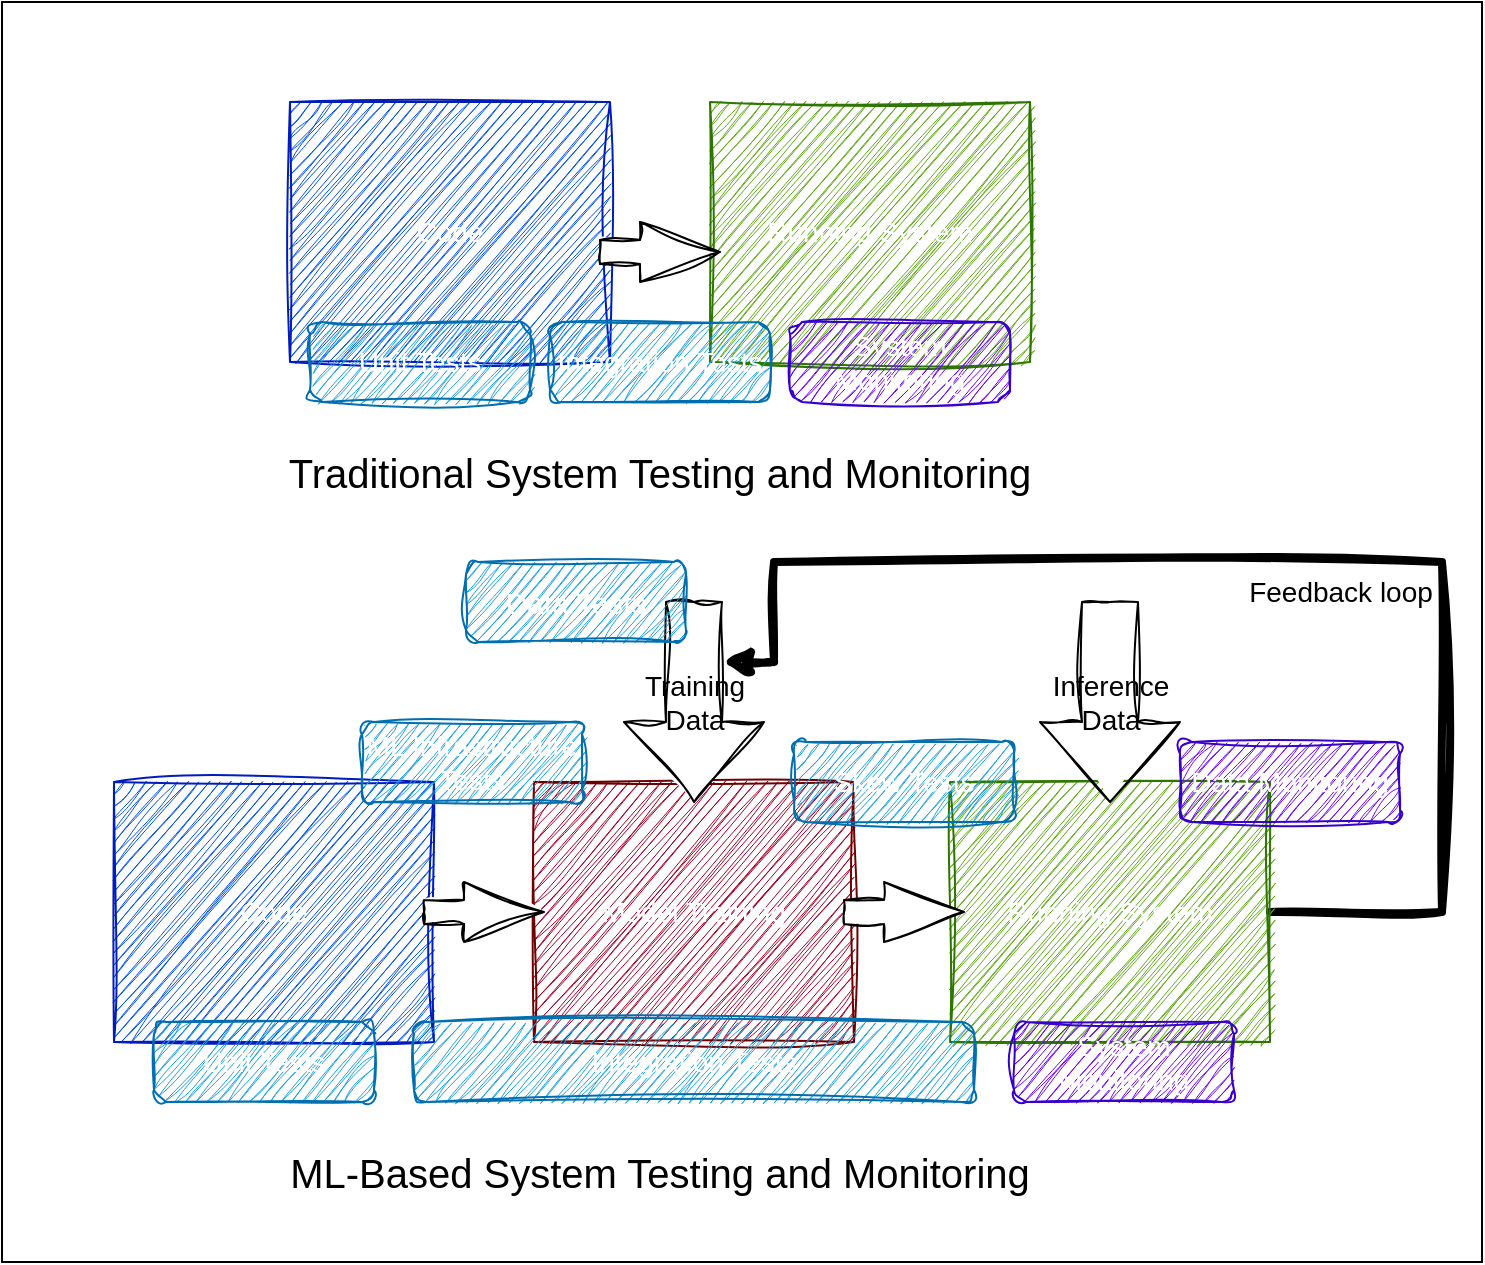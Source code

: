 <mxfile version="22.0.3" type="device">
  <diagram name="Page-1" id="6nIDLG34nHsw9krd193v">
    <mxGraphModel dx="1220" dy="827" grid="1" gridSize="10" guides="1" tooltips="1" connect="1" arrows="1" fold="1" page="1" pageScale="1" pageWidth="850" pageHeight="1100" math="0" shadow="0">
      <root>
        <mxCell id="0" />
        <mxCell id="1" parent="0" />
        <mxCell id="sHEHEselU_2R8SYliwzN-30" value="" style="rounded=0;whiteSpace=wrap;html=1;" vertex="1" parent="1">
          <mxGeometry x="80" y="110" width="740" height="630" as="geometry" />
        </mxCell>
        <mxCell id="sHEHEselU_2R8SYliwzN-1" value="&lt;font style=&quot;font-size: 14px;&quot;&gt;Code&lt;/font&gt;" style="rounded=0;whiteSpace=wrap;html=1;sketch=1;curveFitting=1;jiggle=2;fillColor=#0050ef;fontColor=#ffffff;strokeColor=#001DBC;" vertex="1" parent="1">
          <mxGeometry x="224" y="160" width="160" height="130" as="geometry" />
        </mxCell>
        <mxCell id="sHEHEselU_2R8SYliwzN-2" value="&lt;font style=&quot;font-size: 14px;&quot;&gt;Running System&lt;/font&gt;" style="rounded=0;whiteSpace=wrap;html=1;sketch=1;curveFitting=1;jiggle=2;fillColor=#60a917;fontColor=#ffffff;strokeColor=#2D7600;" vertex="1" parent="1">
          <mxGeometry x="434" y="160" width="160" height="130" as="geometry" />
        </mxCell>
        <mxCell id="sHEHEselU_2R8SYliwzN-4" value="" style="html=1;shadow=0;dashed=0;align=center;verticalAlign=middle;shape=mxgraph.arrows2.arrow;dy=0.6;dx=40;notch=0;sketch=1;curveFitting=1;jiggle=2;" vertex="1" parent="1">
          <mxGeometry x="379" y="220" width="60" height="30" as="geometry" />
        </mxCell>
        <mxCell id="sHEHEselU_2R8SYliwzN-6" value="&lt;font style=&quot;font-size: 14px;&quot;&gt;Unit Tests&lt;/font&gt;" style="rounded=1;whiteSpace=wrap;html=1;sketch=1;curveFitting=1;jiggle=2;fillColor=#1ba1e2;fontColor=#ffffff;strokeColor=#006EAF;" vertex="1" parent="1">
          <mxGeometry x="234" y="270" width="110" height="40" as="geometry" />
        </mxCell>
        <mxCell id="sHEHEselU_2R8SYliwzN-7" value="&lt;font style=&quot;font-size: 14px;&quot;&gt;Integration Tests&lt;/font&gt;" style="rounded=1;whiteSpace=wrap;html=1;sketch=1;curveFitting=1;jiggle=2;fillColor=#1ba1e2;fontColor=#ffffff;strokeColor=#006EAF;" vertex="1" parent="1">
          <mxGeometry x="354" y="270" width="110" height="40" as="geometry" />
        </mxCell>
        <mxCell id="sHEHEselU_2R8SYliwzN-8" value="&lt;font style=&quot;font-size: 14px;&quot;&gt;System Monitoring&lt;/font&gt;" style="rounded=1;whiteSpace=wrap;html=1;sketch=1;curveFitting=1;jiggle=2;fillColor=#6a00ff;fontColor=#ffffff;strokeColor=#3700CC;" vertex="1" parent="1">
          <mxGeometry x="474" y="270" width="110" height="40" as="geometry" />
        </mxCell>
        <mxCell id="sHEHEselU_2R8SYliwzN-9" value="&lt;font style=&quot;font-size: 14px;&quot;&gt;Code&lt;/font&gt;" style="rounded=0;whiteSpace=wrap;html=1;sketch=1;curveFitting=1;jiggle=2;fillColor=#0050ef;fontColor=#ffffff;strokeColor=#001DBC;" vertex="1" parent="1">
          <mxGeometry x="136" y="500" width="160" height="130" as="geometry" />
        </mxCell>
        <mxCell id="sHEHEselU_2R8SYliwzN-10" value="&lt;font style=&quot;font-size: 14px;&quot;&gt;Model Training&lt;/font&gt;" style="rounded=0;whiteSpace=wrap;html=1;sketch=1;curveFitting=1;jiggle=2;fillColor=#a20025;fontColor=#ffffff;strokeColor=#6F0000;" vertex="1" parent="1">
          <mxGeometry x="346" y="500" width="160" height="130" as="geometry" />
        </mxCell>
        <mxCell id="sHEHEselU_2R8SYliwzN-26" value="" style="edgeStyle=orthogonalEdgeStyle;rounded=0;orthogonalLoop=1;jettySize=auto;html=1;entryX=0;entryY=0;entryDx=30;entryDy=21;strokeWidth=4;entryPerimeter=0;sketch=1;curveFitting=1;jiggle=2;" edge="1" parent="1" source="sHEHEselU_2R8SYliwzN-11" target="sHEHEselU_2R8SYliwzN-18">
          <mxGeometry relative="1" as="geometry">
            <mxPoint x="800" y="380" as="targetPoint" />
            <Array as="points">
              <mxPoint x="800" y="565" />
              <mxPoint x="800" y="390" />
              <mxPoint x="466" y="390" />
              <mxPoint x="466" y="440" />
            </Array>
          </mxGeometry>
        </mxCell>
        <mxCell id="sHEHEselU_2R8SYliwzN-27" value="Feedback loop" style="edgeLabel;html=1;align=center;verticalAlign=middle;resizable=0;points=[];fontSize=14;" vertex="1" connectable="0" parent="sHEHEselU_2R8SYliwzN-26">
          <mxGeometry x="-0.069" y="5" relative="1" as="geometry">
            <mxPoint y="10" as="offset" />
          </mxGeometry>
        </mxCell>
        <mxCell id="sHEHEselU_2R8SYliwzN-11" value="&lt;font style=&quot;font-size: 14px;&quot;&gt;Running System&lt;/font&gt;" style="rounded=0;whiteSpace=wrap;html=1;sketch=1;curveFitting=1;jiggle=2;fillColor=#60a917;fontColor=#ffffff;strokeColor=#2D7600;" vertex="1" parent="1">
          <mxGeometry x="554" y="500" width="160" height="130" as="geometry" />
        </mxCell>
        <mxCell id="sHEHEselU_2R8SYliwzN-12" value="&lt;font style=&quot;font-size: 14px;&quot;&gt;Unit Tests&lt;/font&gt;" style="rounded=1;whiteSpace=wrap;html=1;sketch=1;curveFitting=1;jiggle=2;fillColor=#1ba1e2;fontColor=#ffffff;strokeColor=#006EAF;" vertex="1" parent="1">
          <mxGeometry x="156" y="620" width="110" height="40" as="geometry" />
        </mxCell>
        <mxCell id="sHEHEselU_2R8SYliwzN-13" value="&lt;font style=&quot;font-size: 14px;&quot;&gt;Integration Tests&lt;/font&gt;" style="rounded=1;whiteSpace=wrap;html=1;sketch=1;curveFitting=1;jiggle=2;fillColor=#1ba1e2;fontColor=#ffffff;strokeColor=#006EAF;" vertex="1" parent="1">
          <mxGeometry x="286" y="620" width="280" height="40" as="geometry" />
        </mxCell>
        <mxCell id="sHEHEselU_2R8SYliwzN-14" value="&lt;font style=&quot;font-size: 14px;&quot;&gt;System Monitoring&lt;/font&gt;" style="rounded=1;whiteSpace=wrap;html=1;sketch=1;curveFitting=1;jiggle=2;fillColor=#6a00ff;fontColor=#ffffff;strokeColor=#3700CC;" vertex="1" parent="1">
          <mxGeometry x="586" y="620" width="110" height="40" as="geometry" />
        </mxCell>
        <mxCell id="sHEHEselU_2R8SYliwzN-15" value="" style="html=1;shadow=0;dashed=0;align=center;verticalAlign=middle;shape=mxgraph.arrows2.arrow;dy=0.6;dx=40;notch=0;sketch=1;curveFitting=1;jiggle=2;" vertex="1" parent="1">
          <mxGeometry x="291" y="550" width="60" height="30" as="geometry" />
        </mxCell>
        <mxCell id="sHEHEselU_2R8SYliwzN-16" value="" style="html=1;shadow=0;dashed=0;align=center;verticalAlign=middle;shape=mxgraph.arrows2.arrow;dy=0.6;dx=40;notch=0;sketch=1;curveFitting=1;jiggle=2;" vertex="1" parent="1">
          <mxGeometry x="501" y="550" width="60" height="30" as="geometry" />
        </mxCell>
        <mxCell id="sHEHEselU_2R8SYliwzN-18" value="&lt;font style=&quot;font-size: 14px;&quot;&gt;Training &lt;br&gt;Data&lt;/font&gt;" style="html=1;shadow=0;dashed=0;align=center;verticalAlign=middle;shape=mxgraph.arrows2.arrow;dy=0.6;dx=40;direction=south;notch=0;sketch=1;curveFitting=1;jiggle=2;" vertex="1" parent="1">
          <mxGeometry x="391" y="410" width="70" height="100" as="geometry" />
        </mxCell>
        <mxCell id="sHEHEselU_2R8SYliwzN-19" value="&lt;font style=&quot;font-size: 14px;&quot;&gt;ML Infrastructure Tests&lt;/font&gt;" style="rounded=1;whiteSpace=wrap;html=1;sketch=1;curveFitting=1;jiggle=2;fillColor=#1ba1e2;fontColor=#ffffff;strokeColor=#006EAF;" vertex="1" parent="1">
          <mxGeometry x="260" y="470" width="110" height="40" as="geometry" />
        </mxCell>
        <mxCell id="sHEHEselU_2R8SYliwzN-17" value="&lt;font style=&quot;font-size: 15px;&quot;&gt;Data Tests&lt;/font&gt;" style="rounded=1;whiteSpace=wrap;html=1;sketch=1;curveFitting=1;jiggle=2;fillColor=#1ba1e2;fontColor=#ffffff;strokeColor=#006EAF;" vertex="1" parent="1">
          <mxGeometry x="312" y="390" width="110" height="40" as="geometry" />
        </mxCell>
        <mxCell id="sHEHEselU_2R8SYliwzN-20" value="&lt;font style=&quot;font-size: 14px;&quot;&gt;Skew Tests&lt;/font&gt;" style="rounded=1;whiteSpace=wrap;html=1;sketch=1;curveFitting=1;jiggle=2;fillColor=#1ba1e2;fontColor=#ffffff;strokeColor=#006EAF;" vertex="1" parent="1">
          <mxGeometry x="476" y="480" width="110" height="40" as="geometry" />
        </mxCell>
        <mxCell id="sHEHEselU_2R8SYliwzN-21" value="&lt;font style=&quot;font-size: 14px;&quot;&gt;Inference&lt;br&gt;Data&lt;/font&gt;" style="html=1;shadow=0;dashed=0;align=center;verticalAlign=middle;shape=mxgraph.arrows2.arrow;dy=0.6;dx=40;direction=south;notch=0;sketch=1;curveFitting=1;jiggle=2;" vertex="1" parent="1">
          <mxGeometry x="599" y="410" width="70" height="100" as="geometry" />
        </mxCell>
        <mxCell id="sHEHEselU_2R8SYliwzN-22" value="&lt;font style=&quot;font-size: 14px;&quot;&gt;Data Monitoring&lt;/font&gt;" style="rounded=1;whiteSpace=wrap;html=1;sketch=1;curveFitting=1;jiggle=2;fillColor=#6a00ff;fontColor=#ffffff;strokeColor=#3700CC;" vertex="1" parent="1">
          <mxGeometry x="669" y="480" width="110" height="40" as="geometry" />
        </mxCell>
        <mxCell id="sHEHEselU_2R8SYliwzN-28" value="&lt;font style=&quot;font-size: 20px;&quot;&gt;Traditional System Testing and Monitoring&lt;/font&gt;" style="text;html=1;strokeColor=none;fillColor=none;align=center;verticalAlign=middle;whiteSpace=wrap;rounded=0;" vertex="1" parent="1">
          <mxGeometry x="219" y="330" width="380" height="30" as="geometry" />
        </mxCell>
        <mxCell id="sHEHEselU_2R8SYliwzN-29" value="&lt;font style=&quot;font-size: 20px;&quot;&gt;ML-Based System Testing and Monitoring&lt;/font&gt;" style="text;html=1;strokeColor=none;fillColor=none;align=center;verticalAlign=middle;whiteSpace=wrap;rounded=0;" vertex="1" parent="1">
          <mxGeometry x="219" y="680" width="380" height="30" as="geometry" />
        </mxCell>
      </root>
    </mxGraphModel>
  </diagram>
</mxfile>
